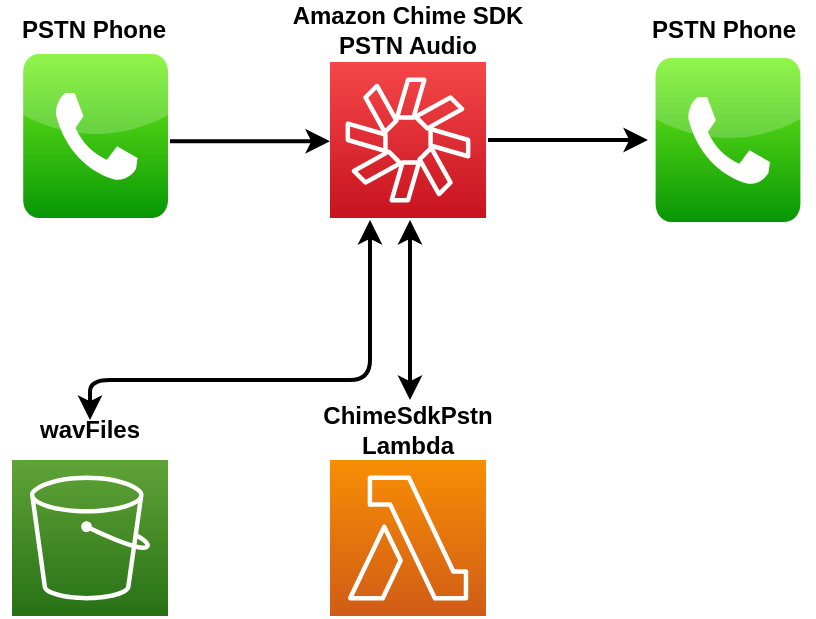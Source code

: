 <mxfile version="15.8.6" type="device"><diagram id="KE_19G_XxY9taHo40u_8" name="Page-1"><mxGraphModel dx="1426" dy="800" grid="1" gridSize="10" guides="1" tooltips="1" connect="1" arrows="1" fold="1" page="1" pageScale="1" pageWidth="850" pageHeight="1100" math="0" shadow="0"><root><mxCell id="0"/><mxCell id="1" parent="0"/><mxCell id="3zpCgzQNdi3-NDavKXwN-3" value="" style="outlineConnect=0;fontColor=#232F3E;gradientColor=#F78E04;gradientDirection=north;fillColor=#D05C17;strokeColor=#ffffff;dashed=0;verticalLabelPosition=bottom;verticalAlign=top;align=center;html=1;fontSize=12;fontStyle=0;aspect=fixed;shape=mxgraph.aws4.resourceIcon;resIcon=mxgraph.aws4.lambda;" parent="1" vertex="1"><mxGeometry x="240" y="360" width="78" height="78" as="geometry"/></mxCell><mxCell id="3zpCgzQNdi3-NDavKXwN-7" value="" style="outlineConnect=0;fontColor=#232F3E;gradientColor=#60A337;gradientDirection=north;fillColor=#277116;strokeColor=#ffffff;dashed=0;verticalLabelPosition=bottom;verticalAlign=top;align=center;html=1;fontSize=12;fontStyle=0;aspect=fixed;shape=mxgraph.aws4.resourceIcon;resIcon=mxgraph.aws4.s3;" parent="1" vertex="1"><mxGeometry x="81" y="360" width="78" height="78" as="geometry"/></mxCell><mxCell id="3zpCgzQNdi3-NDavKXwN-9" value="" style="outlineConnect=0;fontColor=#232F3E;gradientColor=#F54749;gradientDirection=north;fillColor=#C7131F;strokeColor=#ffffff;dashed=0;verticalLabelPosition=bottom;verticalAlign=top;align=center;html=1;fontSize=12;fontStyle=0;aspect=fixed;shape=mxgraph.aws4.resourceIcon;resIcon=mxgraph.aws4.chime;" parent="1" vertex="1"><mxGeometry x="240" y="161" width="78" height="78" as="geometry"/></mxCell><mxCell id="3zpCgzQNdi3-NDavKXwN-16" value="" style="endArrow=classic;startArrow=classic;html=1;strokeWidth=2;" parent="1" edge="1"><mxGeometry width="50" height="50" relative="1" as="geometry"><mxPoint x="280" y="330" as="sourcePoint"/><mxPoint x="280" y="240" as="targetPoint"/></mxGeometry></mxCell><mxCell id="3zpCgzQNdi3-NDavKXwN-24" value="" style="endArrow=classic;startArrow=none;html=1;strokeWidth=2;entryX=0;entryY=0.5;entryDx=0;entryDy=0;entryPerimeter=0;startFill=0;" parent="1" edge="1"><mxGeometry width="50" height="50" relative="1" as="geometry"><mxPoint x="319" y="200" as="sourcePoint"/><mxPoint x="399.0" y="200" as="targetPoint"/></mxGeometry></mxCell><mxCell id="3zpCgzQNdi3-NDavKXwN-25" value="" style="endArrow=classic;startArrow=none;html=1;strokeWidth=2;entryX=0;entryY=0.5;entryDx=0;entryDy=0;entryPerimeter=0;startFill=0;" parent="1" edge="1"><mxGeometry width="50" height="50" relative="1" as="geometry"><mxPoint x="160.0" y="200.66" as="sourcePoint"/><mxPoint x="240.0" y="200.66" as="targetPoint"/></mxGeometry></mxCell><mxCell id="3zpCgzQNdi3-NDavKXwN-28" value="" style="endArrow=classic;startArrow=classic;html=1;strokeWidth=2;" parent="1" edge="1"><mxGeometry width="50" height="50" relative="1" as="geometry"><mxPoint x="120" y="340" as="sourcePoint"/><mxPoint x="260" y="240" as="targetPoint"/><Array as="points"><mxPoint x="120" y="320"/><mxPoint x="260" y="320"/></Array></mxGeometry></mxCell><mxCell id="3zpCgzQNdi3-NDavKXwN-29" value="&lt;b&gt;PSTN Phone&lt;/b&gt;" style="text;html=1;strokeColor=none;fillColor=none;align=center;verticalAlign=middle;whiteSpace=wrap;rounded=0;" parent="1" vertex="1"><mxGeometry x="392" y="135" width="90" height="20" as="geometry"/></mxCell><mxCell id="3zpCgzQNdi3-NDavKXwN-30" value="&lt;b&gt;PSTN Phone&lt;/b&gt;" style="text;html=1;strokeColor=none;fillColor=none;align=center;verticalAlign=middle;whiteSpace=wrap;rounded=0;" parent="1" vertex="1"><mxGeometry x="77" y="140" width="90" height="10" as="geometry"/></mxCell><mxCell id="3zpCgzQNdi3-NDavKXwN-32" value="&lt;b&gt;Amazon Chime SDK PSTN Audio&lt;/b&gt;" style="text;html=1;strokeColor=none;fillColor=none;align=center;verticalAlign=middle;whiteSpace=wrap;rounded=0;" parent="1" vertex="1"><mxGeometry x="211" y="140" width="136" height="10" as="geometry"/></mxCell><mxCell id="3zpCgzQNdi3-NDavKXwN-33" value="&lt;b&gt;ChimeSdkPstn Lambda&lt;/b&gt;" style="text;html=1;strokeColor=none;fillColor=none;align=center;verticalAlign=middle;whiteSpace=wrap;rounded=0;" parent="1" vertex="1"><mxGeometry x="234" y="340" width="90" height="10" as="geometry"/></mxCell><mxCell id="3zpCgzQNdi3-NDavKXwN-46" value="" style="dashed=0;outlineConnect=0;html=1;align=center;labelPosition=center;verticalLabelPosition=bottom;verticalAlign=top;shape=mxgraph.webicons.phone;fillColor=#76F21E;gradientColor=#079704" parent="1" vertex="1"><mxGeometry x="86.6" y="156.98" width="72.4" height="82.02" as="geometry"/></mxCell><mxCell id="3zpCgzQNdi3-NDavKXwN-47" value="" style="dashed=0;outlineConnect=0;html=1;align=center;labelPosition=center;verticalLabelPosition=bottom;verticalAlign=top;shape=mxgraph.webicons.phone;fillColor=#76F21E;gradientColor=#079704" parent="1" vertex="1"><mxGeometry x="402.8" y="158.99" width="72.4" height="82.02" as="geometry"/></mxCell><mxCell id="3zpCgzQNdi3-NDavKXwN-49" value="&lt;b&gt;wavFiles&lt;/b&gt;" style="text;html=1;strokeColor=none;fillColor=none;align=center;verticalAlign=middle;whiteSpace=wrap;rounded=0;" parent="1" vertex="1"><mxGeometry x="75.0" y="340" width="90" height="10" as="geometry"/></mxCell></root></mxGraphModel></diagram></mxfile>